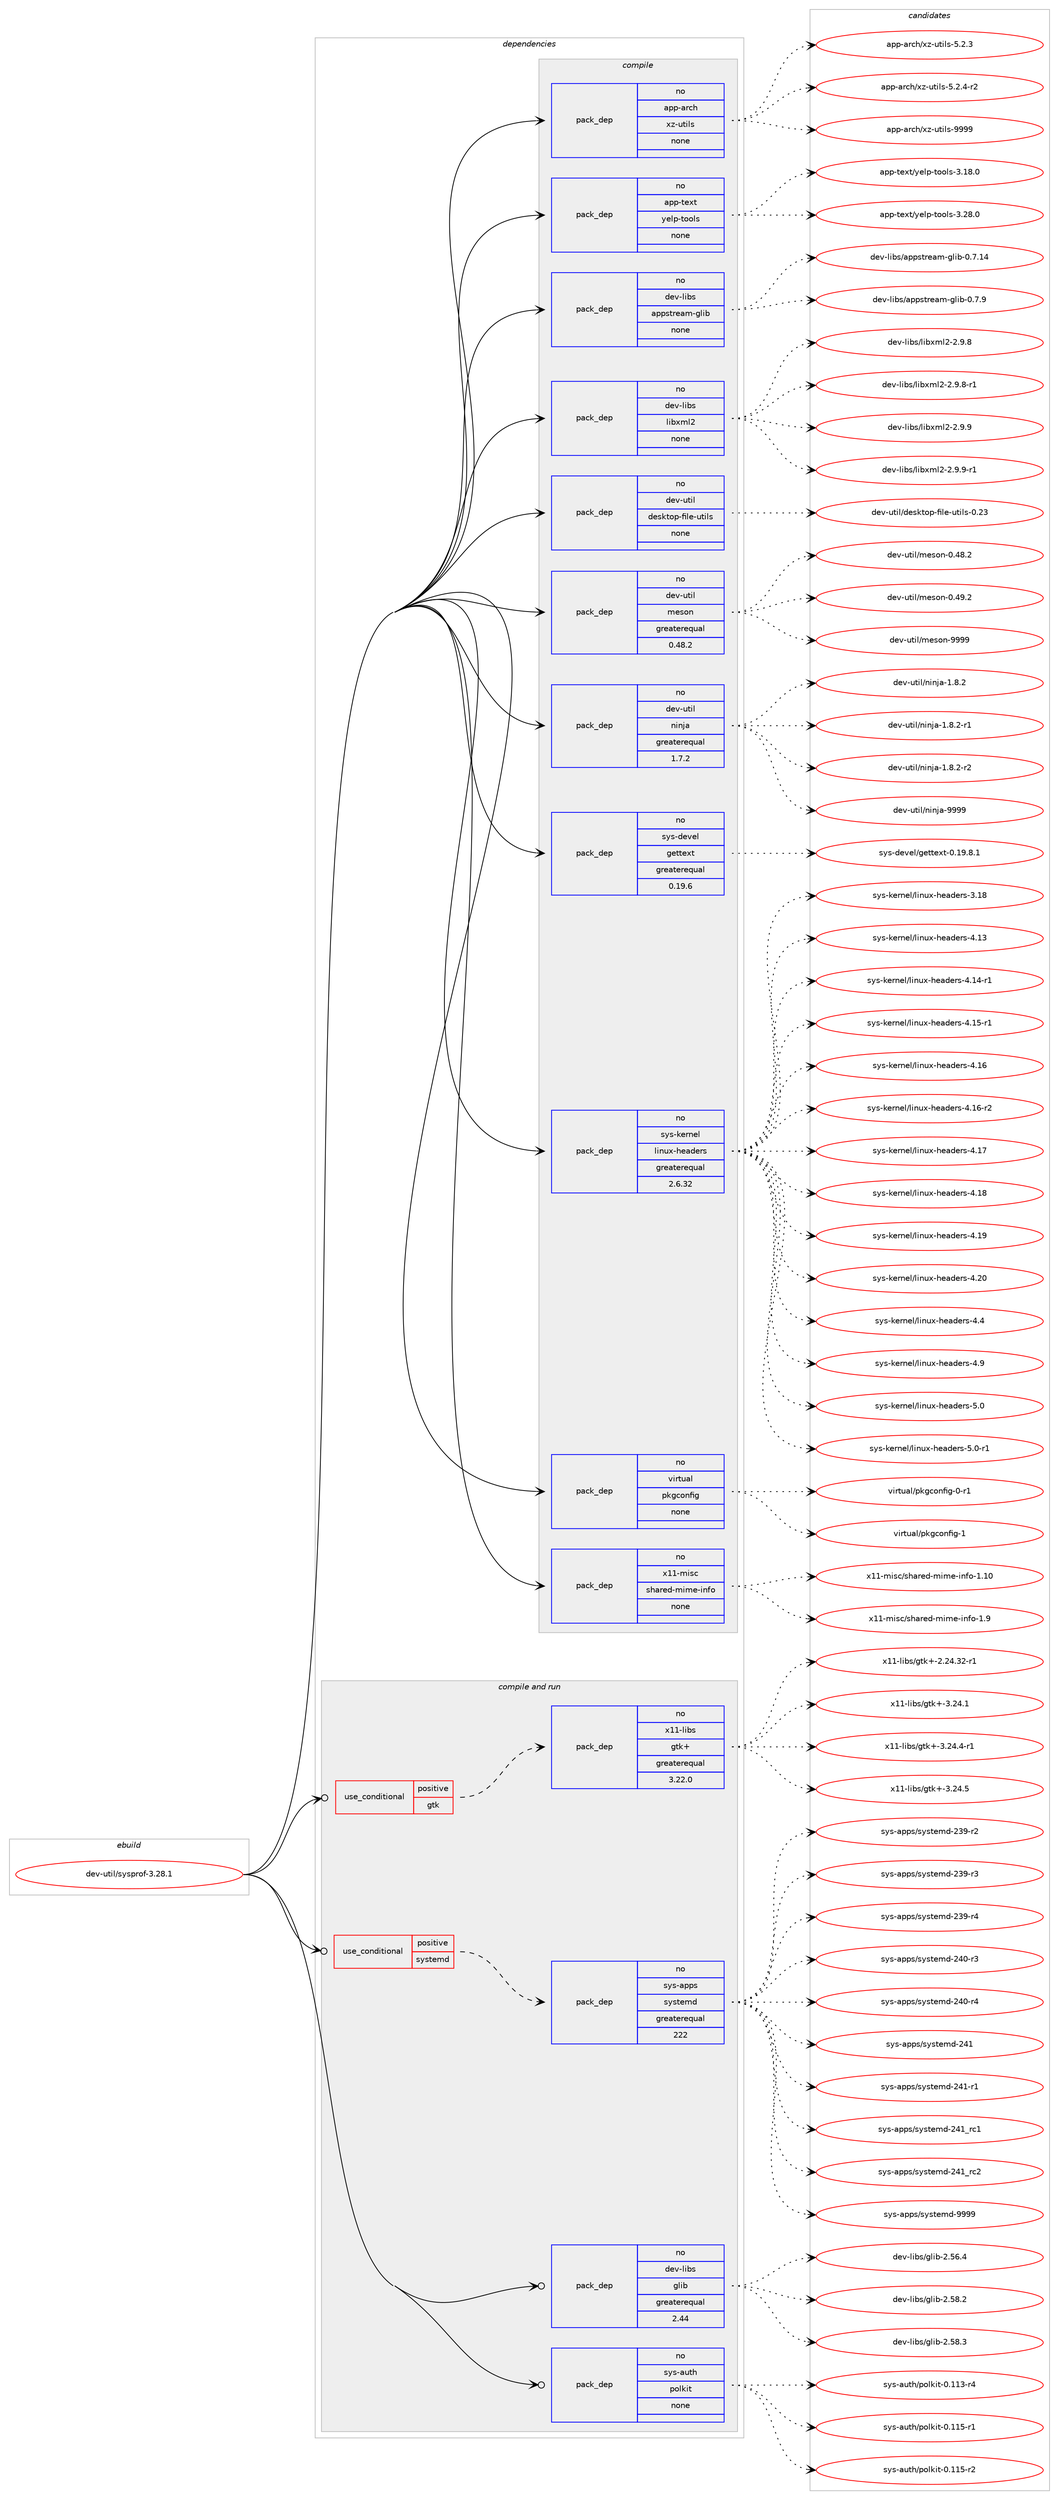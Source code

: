 digraph prolog {

# *************
# Graph options
# *************

newrank=true;
concentrate=true;
compound=true;
graph [rankdir=LR,fontname=Helvetica,fontsize=10,ranksep=1.5];#, ranksep=2.5, nodesep=0.2];
edge  [arrowhead=vee];
node  [fontname=Helvetica,fontsize=10];

# **********
# The ebuild
# **********

subgraph cluster_leftcol {
color=gray;
rank=same;
label=<<i>ebuild</i>>;
id [label="dev-util/sysprof-3.28.1", color=red, width=4, href="../dev-util/sysprof-3.28.1.svg"];
}

# ****************
# The dependencies
# ****************

subgraph cluster_midcol {
color=gray;
label=<<i>dependencies</i>>;
subgraph cluster_compile {
fillcolor="#eeeeee";
style=filled;
label=<<i>compile</i>>;
subgraph pack1100609 {
dependency1549470 [label=<<TABLE BORDER="0" CELLBORDER="1" CELLSPACING="0" CELLPADDING="4" WIDTH="220"><TR><TD ROWSPAN="6" CELLPADDING="30">pack_dep</TD></TR><TR><TD WIDTH="110">no</TD></TR><TR><TD>app-arch</TD></TR><TR><TD>xz-utils</TD></TR><TR><TD>none</TD></TR><TR><TD></TD></TR></TABLE>>, shape=none, color=blue];
}
id:e -> dependency1549470:w [weight=20,style="solid",arrowhead="vee"];
subgraph pack1100610 {
dependency1549471 [label=<<TABLE BORDER="0" CELLBORDER="1" CELLSPACING="0" CELLPADDING="4" WIDTH="220"><TR><TD ROWSPAN="6" CELLPADDING="30">pack_dep</TD></TR><TR><TD WIDTH="110">no</TD></TR><TR><TD>app-text</TD></TR><TR><TD>yelp-tools</TD></TR><TR><TD>none</TD></TR><TR><TD></TD></TR></TABLE>>, shape=none, color=blue];
}
id:e -> dependency1549471:w [weight=20,style="solid",arrowhead="vee"];
subgraph pack1100611 {
dependency1549472 [label=<<TABLE BORDER="0" CELLBORDER="1" CELLSPACING="0" CELLPADDING="4" WIDTH="220"><TR><TD ROWSPAN="6" CELLPADDING="30">pack_dep</TD></TR><TR><TD WIDTH="110">no</TD></TR><TR><TD>dev-libs</TD></TR><TR><TD>appstream-glib</TD></TR><TR><TD>none</TD></TR><TR><TD></TD></TR></TABLE>>, shape=none, color=blue];
}
id:e -> dependency1549472:w [weight=20,style="solid",arrowhead="vee"];
subgraph pack1100612 {
dependency1549473 [label=<<TABLE BORDER="0" CELLBORDER="1" CELLSPACING="0" CELLPADDING="4" WIDTH="220"><TR><TD ROWSPAN="6" CELLPADDING="30">pack_dep</TD></TR><TR><TD WIDTH="110">no</TD></TR><TR><TD>dev-libs</TD></TR><TR><TD>libxml2</TD></TR><TR><TD>none</TD></TR><TR><TD></TD></TR></TABLE>>, shape=none, color=blue];
}
id:e -> dependency1549473:w [weight=20,style="solid",arrowhead="vee"];
subgraph pack1100613 {
dependency1549474 [label=<<TABLE BORDER="0" CELLBORDER="1" CELLSPACING="0" CELLPADDING="4" WIDTH="220"><TR><TD ROWSPAN="6" CELLPADDING="30">pack_dep</TD></TR><TR><TD WIDTH="110">no</TD></TR><TR><TD>dev-util</TD></TR><TR><TD>desktop-file-utils</TD></TR><TR><TD>none</TD></TR><TR><TD></TD></TR></TABLE>>, shape=none, color=blue];
}
id:e -> dependency1549474:w [weight=20,style="solid",arrowhead="vee"];
subgraph pack1100614 {
dependency1549475 [label=<<TABLE BORDER="0" CELLBORDER="1" CELLSPACING="0" CELLPADDING="4" WIDTH="220"><TR><TD ROWSPAN="6" CELLPADDING="30">pack_dep</TD></TR><TR><TD WIDTH="110">no</TD></TR><TR><TD>dev-util</TD></TR><TR><TD>meson</TD></TR><TR><TD>greaterequal</TD></TR><TR><TD>0.48.2</TD></TR></TABLE>>, shape=none, color=blue];
}
id:e -> dependency1549475:w [weight=20,style="solid",arrowhead="vee"];
subgraph pack1100615 {
dependency1549476 [label=<<TABLE BORDER="0" CELLBORDER="1" CELLSPACING="0" CELLPADDING="4" WIDTH="220"><TR><TD ROWSPAN="6" CELLPADDING="30">pack_dep</TD></TR><TR><TD WIDTH="110">no</TD></TR><TR><TD>dev-util</TD></TR><TR><TD>ninja</TD></TR><TR><TD>greaterequal</TD></TR><TR><TD>1.7.2</TD></TR></TABLE>>, shape=none, color=blue];
}
id:e -> dependency1549476:w [weight=20,style="solid",arrowhead="vee"];
subgraph pack1100616 {
dependency1549477 [label=<<TABLE BORDER="0" CELLBORDER="1" CELLSPACING="0" CELLPADDING="4" WIDTH="220"><TR><TD ROWSPAN="6" CELLPADDING="30">pack_dep</TD></TR><TR><TD WIDTH="110">no</TD></TR><TR><TD>sys-devel</TD></TR><TR><TD>gettext</TD></TR><TR><TD>greaterequal</TD></TR><TR><TD>0.19.6</TD></TR></TABLE>>, shape=none, color=blue];
}
id:e -> dependency1549477:w [weight=20,style="solid",arrowhead="vee"];
subgraph pack1100617 {
dependency1549478 [label=<<TABLE BORDER="0" CELLBORDER="1" CELLSPACING="0" CELLPADDING="4" WIDTH="220"><TR><TD ROWSPAN="6" CELLPADDING="30">pack_dep</TD></TR><TR><TD WIDTH="110">no</TD></TR><TR><TD>sys-kernel</TD></TR><TR><TD>linux-headers</TD></TR><TR><TD>greaterequal</TD></TR><TR><TD>2.6.32</TD></TR></TABLE>>, shape=none, color=blue];
}
id:e -> dependency1549478:w [weight=20,style="solid",arrowhead="vee"];
subgraph pack1100618 {
dependency1549479 [label=<<TABLE BORDER="0" CELLBORDER="1" CELLSPACING="0" CELLPADDING="4" WIDTH="220"><TR><TD ROWSPAN="6" CELLPADDING="30">pack_dep</TD></TR><TR><TD WIDTH="110">no</TD></TR><TR><TD>virtual</TD></TR><TR><TD>pkgconfig</TD></TR><TR><TD>none</TD></TR><TR><TD></TD></TR></TABLE>>, shape=none, color=blue];
}
id:e -> dependency1549479:w [weight=20,style="solid",arrowhead="vee"];
subgraph pack1100619 {
dependency1549480 [label=<<TABLE BORDER="0" CELLBORDER="1" CELLSPACING="0" CELLPADDING="4" WIDTH="220"><TR><TD ROWSPAN="6" CELLPADDING="30">pack_dep</TD></TR><TR><TD WIDTH="110">no</TD></TR><TR><TD>x11-misc</TD></TR><TR><TD>shared-mime-info</TD></TR><TR><TD>none</TD></TR><TR><TD></TD></TR></TABLE>>, shape=none, color=blue];
}
id:e -> dependency1549480:w [weight=20,style="solid",arrowhead="vee"];
}
subgraph cluster_compileandrun {
fillcolor="#eeeeee";
style=filled;
label=<<i>compile and run</i>>;
subgraph cond425143 {
dependency1549481 [label=<<TABLE BORDER="0" CELLBORDER="1" CELLSPACING="0" CELLPADDING="4"><TR><TD ROWSPAN="3" CELLPADDING="10">use_conditional</TD></TR><TR><TD>positive</TD></TR><TR><TD>gtk</TD></TR></TABLE>>, shape=none, color=red];
subgraph pack1100620 {
dependency1549482 [label=<<TABLE BORDER="0" CELLBORDER="1" CELLSPACING="0" CELLPADDING="4" WIDTH="220"><TR><TD ROWSPAN="6" CELLPADDING="30">pack_dep</TD></TR><TR><TD WIDTH="110">no</TD></TR><TR><TD>x11-libs</TD></TR><TR><TD>gtk+</TD></TR><TR><TD>greaterequal</TD></TR><TR><TD>3.22.0</TD></TR></TABLE>>, shape=none, color=blue];
}
dependency1549481:e -> dependency1549482:w [weight=20,style="dashed",arrowhead="vee"];
}
id:e -> dependency1549481:w [weight=20,style="solid",arrowhead="odotvee"];
subgraph cond425144 {
dependency1549483 [label=<<TABLE BORDER="0" CELLBORDER="1" CELLSPACING="0" CELLPADDING="4"><TR><TD ROWSPAN="3" CELLPADDING="10">use_conditional</TD></TR><TR><TD>positive</TD></TR><TR><TD>systemd</TD></TR></TABLE>>, shape=none, color=red];
subgraph pack1100621 {
dependency1549484 [label=<<TABLE BORDER="0" CELLBORDER="1" CELLSPACING="0" CELLPADDING="4" WIDTH="220"><TR><TD ROWSPAN="6" CELLPADDING="30">pack_dep</TD></TR><TR><TD WIDTH="110">no</TD></TR><TR><TD>sys-apps</TD></TR><TR><TD>systemd</TD></TR><TR><TD>greaterequal</TD></TR><TR><TD>222</TD></TR></TABLE>>, shape=none, color=blue];
}
dependency1549483:e -> dependency1549484:w [weight=20,style="dashed",arrowhead="vee"];
}
id:e -> dependency1549483:w [weight=20,style="solid",arrowhead="odotvee"];
subgraph pack1100622 {
dependency1549485 [label=<<TABLE BORDER="0" CELLBORDER="1" CELLSPACING="0" CELLPADDING="4" WIDTH="220"><TR><TD ROWSPAN="6" CELLPADDING="30">pack_dep</TD></TR><TR><TD WIDTH="110">no</TD></TR><TR><TD>dev-libs</TD></TR><TR><TD>glib</TD></TR><TR><TD>greaterequal</TD></TR><TR><TD>2.44</TD></TR></TABLE>>, shape=none, color=blue];
}
id:e -> dependency1549485:w [weight=20,style="solid",arrowhead="odotvee"];
subgraph pack1100623 {
dependency1549486 [label=<<TABLE BORDER="0" CELLBORDER="1" CELLSPACING="0" CELLPADDING="4" WIDTH="220"><TR><TD ROWSPAN="6" CELLPADDING="30">pack_dep</TD></TR><TR><TD WIDTH="110">no</TD></TR><TR><TD>sys-auth</TD></TR><TR><TD>polkit</TD></TR><TR><TD>none</TD></TR><TR><TD></TD></TR></TABLE>>, shape=none, color=blue];
}
id:e -> dependency1549486:w [weight=20,style="solid",arrowhead="odotvee"];
}
subgraph cluster_run {
fillcolor="#eeeeee";
style=filled;
label=<<i>run</i>>;
}
}

# **************
# The candidates
# **************

subgraph cluster_choices {
rank=same;
color=gray;
label=<<i>candidates</i>>;

subgraph choice1100609 {
color=black;
nodesep=1;
choice971121124597114991044712012245117116105108115455346504651 [label="app-arch/xz-utils-5.2.3", color=red, width=4,href="../app-arch/xz-utils-5.2.3.svg"];
choice9711211245971149910447120122451171161051081154553465046524511450 [label="app-arch/xz-utils-5.2.4-r2", color=red, width=4,href="../app-arch/xz-utils-5.2.4-r2.svg"];
choice9711211245971149910447120122451171161051081154557575757 [label="app-arch/xz-utils-9999", color=red, width=4,href="../app-arch/xz-utils-9999.svg"];
dependency1549470:e -> choice971121124597114991044712012245117116105108115455346504651:w [style=dotted,weight="100"];
dependency1549470:e -> choice9711211245971149910447120122451171161051081154553465046524511450:w [style=dotted,weight="100"];
dependency1549470:e -> choice9711211245971149910447120122451171161051081154557575757:w [style=dotted,weight="100"];
}
subgraph choice1100610 {
color=black;
nodesep=1;
choice9711211245116101120116471211011081124511611111110811545514649564648 [label="app-text/yelp-tools-3.18.0", color=red, width=4,href="../app-text/yelp-tools-3.18.0.svg"];
choice9711211245116101120116471211011081124511611111110811545514650564648 [label="app-text/yelp-tools-3.28.0", color=red, width=4,href="../app-text/yelp-tools-3.28.0.svg"];
dependency1549471:e -> choice9711211245116101120116471211011081124511611111110811545514649564648:w [style=dotted,weight="100"];
dependency1549471:e -> choice9711211245116101120116471211011081124511611111110811545514650564648:w [style=dotted,weight="100"];
}
subgraph choice1100611 {
color=black;
nodesep=1;
choice1001011184510810598115479711211211511611410197109451031081059845484655464952 [label="dev-libs/appstream-glib-0.7.14", color=red, width=4,href="../dev-libs/appstream-glib-0.7.14.svg"];
choice10010111845108105981154797112112115116114101971094510310810598454846554657 [label="dev-libs/appstream-glib-0.7.9", color=red, width=4,href="../dev-libs/appstream-glib-0.7.9.svg"];
dependency1549472:e -> choice1001011184510810598115479711211211511611410197109451031081059845484655464952:w [style=dotted,weight="100"];
dependency1549472:e -> choice10010111845108105981154797112112115116114101971094510310810598454846554657:w [style=dotted,weight="100"];
}
subgraph choice1100612 {
color=black;
nodesep=1;
choice1001011184510810598115471081059812010910850455046574656 [label="dev-libs/libxml2-2.9.8", color=red, width=4,href="../dev-libs/libxml2-2.9.8.svg"];
choice10010111845108105981154710810598120109108504550465746564511449 [label="dev-libs/libxml2-2.9.8-r1", color=red, width=4,href="../dev-libs/libxml2-2.9.8-r1.svg"];
choice1001011184510810598115471081059812010910850455046574657 [label="dev-libs/libxml2-2.9.9", color=red, width=4,href="../dev-libs/libxml2-2.9.9.svg"];
choice10010111845108105981154710810598120109108504550465746574511449 [label="dev-libs/libxml2-2.9.9-r1", color=red, width=4,href="../dev-libs/libxml2-2.9.9-r1.svg"];
dependency1549473:e -> choice1001011184510810598115471081059812010910850455046574656:w [style=dotted,weight="100"];
dependency1549473:e -> choice10010111845108105981154710810598120109108504550465746564511449:w [style=dotted,weight="100"];
dependency1549473:e -> choice1001011184510810598115471081059812010910850455046574657:w [style=dotted,weight="100"];
dependency1549473:e -> choice10010111845108105981154710810598120109108504550465746574511449:w [style=dotted,weight="100"];
}
subgraph choice1100613 {
color=black;
nodesep=1;
choice100101118451171161051084710010111510711611111245102105108101451171161051081154548465051 [label="dev-util/desktop-file-utils-0.23", color=red, width=4,href="../dev-util/desktop-file-utils-0.23.svg"];
dependency1549474:e -> choice100101118451171161051084710010111510711611111245102105108101451171161051081154548465051:w [style=dotted,weight="100"];
}
subgraph choice1100614 {
color=black;
nodesep=1;
choice100101118451171161051084710910111511111045484652564650 [label="dev-util/meson-0.48.2", color=red, width=4,href="../dev-util/meson-0.48.2.svg"];
choice100101118451171161051084710910111511111045484652574650 [label="dev-util/meson-0.49.2", color=red, width=4,href="../dev-util/meson-0.49.2.svg"];
choice10010111845117116105108471091011151111104557575757 [label="dev-util/meson-9999", color=red, width=4,href="../dev-util/meson-9999.svg"];
dependency1549475:e -> choice100101118451171161051084710910111511111045484652564650:w [style=dotted,weight="100"];
dependency1549475:e -> choice100101118451171161051084710910111511111045484652574650:w [style=dotted,weight="100"];
dependency1549475:e -> choice10010111845117116105108471091011151111104557575757:w [style=dotted,weight="100"];
}
subgraph choice1100615 {
color=black;
nodesep=1;
choice100101118451171161051084711010511010697454946564650 [label="dev-util/ninja-1.8.2", color=red, width=4,href="../dev-util/ninja-1.8.2.svg"];
choice1001011184511711610510847110105110106974549465646504511449 [label="dev-util/ninja-1.8.2-r1", color=red, width=4,href="../dev-util/ninja-1.8.2-r1.svg"];
choice1001011184511711610510847110105110106974549465646504511450 [label="dev-util/ninja-1.8.2-r2", color=red, width=4,href="../dev-util/ninja-1.8.2-r2.svg"];
choice1001011184511711610510847110105110106974557575757 [label="dev-util/ninja-9999", color=red, width=4,href="../dev-util/ninja-9999.svg"];
dependency1549476:e -> choice100101118451171161051084711010511010697454946564650:w [style=dotted,weight="100"];
dependency1549476:e -> choice1001011184511711610510847110105110106974549465646504511449:w [style=dotted,weight="100"];
dependency1549476:e -> choice1001011184511711610510847110105110106974549465646504511450:w [style=dotted,weight="100"];
dependency1549476:e -> choice1001011184511711610510847110105110106974557575757:w [style=dotted,weight="100"];
}
subgraph choice1100616 {
color=black;
nodesep=1;
choice1151211154510010111810110847103101116116101120116454846495746564649 [label="sys-devel/gettext-0.19.8.1", color=red, width=4,href="../sys-devel/gettext-0.19.8.1.svg"];
dependency1549477:e -> choice1151211154510010111810110847103101116116101120116454846495746564649:w [style=dotted,weight="100"];
}
subgraph choice1100617 {
color=black;
nodesep=1;
choice115121115451071011141101011084710810511011712045104101971001011141154551464956 [label="sys-kernel/linux-headers-3.18", color=red, width=4,href="../sys-kernel/linux-headers-3.18.svg"];
choice115121115451071011141101011084710810511011712045104101971001011141154552464951 [label="sys-kernel/linux-headers-4.13", color=red, width=4,href="../sys-kernel/linux-headers-4.13.svg"];
choice1151211154510710111411010110847108105110117120451041019710010111411545524649524511449 [label="sys-kernel/linux-headers-4.14-r1", color=red, width=4,href="../sys-kernel/linux-headers-4.14-r1.svg"];
choice1151211154510710111411010110847108105110117120451041019710010111411545524649534511449 [label="sys-kernel/linux-headers-4.15-r1", color=red, width=4,href="../sys-kernel/linux-headers-4.15-r1.svg"];
choice115121115451071011141101011084710810511011712045104101971001011141154552464954 [label="sys-kernel/linux-headers-4.16", color=red, width=4,href="../sys-kernel/linux-headers-4.16.svg"];
choice1151211154510710111411010110847108105110117120451041019710010111411545524649544511450 [label="sys-kernel/linux-headers-4.16-r2", color=red, width=4,href="../sys-kernel/linux-headers-4.16-r2.svg"];
choice115121115451071011141101011084710810511011712045104101971001011141154552464955 [label="sys-kernel/linux-headers-4.17", color=red, width=4,href="../sys-kernel/linux-headers-4.17.svg"];
choice115121115451071011141101011084710810511011712045104101971001011141154552464956 [label="sys-kernel/linux-headers-4.18", color=red, width=4,href="../sys-kernel/linux-headers-4.18.svg"];
choice115121115451071011141101011084710810511011712045104101971001011141154552464957 [label="sys-kernel/linux-headers-4.19", color=red, width=4,href="../sys-kernel/linux-headers-4.19.svg"];
choice115121115451071011141101011084710810511011712045104101971001011141154552465048 [label="sys-kernel/linux-headers-4.20", color=red, width=4,href="../sys-kernel/linux-headers-4.20.svg"];
choice1151211154510710111411010110847108105110117120451041019710010111411545524652 [label="sys-kernel/linux-headers-4.4", color=red, width=4,href="../sys-kernel/linux-headers-4.4.svg"];
choice1151211154510710111411010110847108105110117120451041019710010111411545524657 [label="sys-kernel/linux-headers-4.9", color=red, width=4,href="../sys-kernel/linux-headers-4.9.svg"];
choice1151211154510710111411010110847108105110117120451041019710010111411545534648 [label="sys-kernel/linux-headers-5.0", color=red, width=4,href="../sys-kernel/linux-headers-5.0.svg"];
choice11512111545107101114110101108471081051101171204510410197100101114115455346484511449 [label="sys-kernel/linux-headers-5.0-r1", color=red, width=4,href="../sys-kernel/linux-headers-5.0-r1.svg"];
dependency1549478:e -> choice115121115451071011141101011084710810511011712045104101971001011141154551464956:w [style=dotted,weight="100"];
dependency1549478:e -> choice115121115451071011141101011084710810511011712045104101971001011141154552464951:w [style=dotted,weight="100"];
dependency1549478:e -> choice1151211154510710111411010110847108105110117120451041019710010111411545524649524511449:w [style=dotted,weight="100"];
dependency1549478:e -> choice1151211154510710111411010110847108105110117120451041019710010111411545524649534511449:w [style=dotted,weight="100"];
dependency1549478:e -> choice115121115451071011141101011084710810511011712045104101971001011141154552464954:w [style=dotted,weight="100"];
dependency1549478:e -> choice1151211154510710111411010110847108105110117120451041019710010111411545524649544511450:w [style=dotted,weight="100"];
dependency1549478:e -> choice115121115451071011141101011084710810511011712045104101971001011141154552464955:w [style=dotted,weight="100"];
dependency1549478:e -> choice115121115451071011141101011084710810511011712045104101971001011141154552464956:w [style=dotted,weight="100"];
dependency1549478:e -> choice115121115451071011141101011084710810511011712045104101971001011141154552464957:w [style=dotted,weight="100"];
dependency1549478:e -> choice115121115451071011141101011084710810511011712045104101971001011141154552465048:w [style=dotted,weight="100"];
dependency1549478:e -> choice1151211154510710111411010110847108105110117120451041019710010111411545524652:w [style=dotted,weight="100"];
dependency1549478:e -> choice1151211154510710111411010110847108105110117120451041019710010111411545524657:w [style=dotted,weight="100"];
dependency1549478:e -> choice1151211154510710111411010110847108105110117120451041019710010111411545534648:w [style=dotted,weight="100"];
dependency1549478:e -> choice11512111545107101114110101108471081051101171204510410197100101114115455346484511449:w [style=dotted,weight="100"];
}
subgraph choice1100618 {
color=black;
nodesep=1;
choice11810511411611797108471121071039911111010210510345484511449 [label="virtual/pkgconfig-0-r1", color=red, width=4,href="../virtual/pkgconfig-0-r1.svg"];
choice1181051141161179710847112107103991111101021051034549 [label="virtual/pkgconfig-1", color=red, width=4,href="../virtual/pkgconfig-1.svg"];
dependency1549479:e -> choice11810511411611797108471121071039911111010210510345484511449:w [style=dotted,weight="100"];
dependency1549479:e -> choice1181051141161179710847112107103991111101021051034549:w [style=dotted,weight="100"];
}
subgraph choice1100619 {
color=black;
nodesep=1;
choice12049494510910511599471151049711410110045109105109101451051101021114549464948 [label="x11-misc/shared-mime-info-1.10", color=red, width=4,href="../x11-misc/shared-mime-info-1.10.svg"];
choice120494945109105115994711510497114101100451091051091014510511010211145494657 [label="x11-misc/shared-mime-info-1.9", color=red, width=4,href="../x11-misc/shared-mime-info-1.9.svg"];
dependency1549480:e -> choice12049494510910511599471151049711410110045109105109101451051101021114549464948:w [style=dotted,weight="100"];
dependency1549480:e -> choice120494945109105115994711510497114101100451091051091014510511010211145494657:w [style=dotted,weight="100"];
}
subgraph choice1100620 {
color=black;
nodesep=1;
choice12049494510810598115471031161074345504650524651504511449 [label="x11-libs/gtk+-2.24.32-r1", color=red, width=4,href="../x11-libs/gtk+-2.24.32-r1.svg"];
choice12049494510810598115471031161074345514650524649 [label="x11-libs/gtk+-3.24.1", color=red, width=4,href="../x11-libs/gtk+-3.24.1.svg"];
choice120494945108105981154710311610743455146505246524511449 [label="x11-libs/gtk+-3.24.4-r1", color=red, width=4,href="../x11-libs/gtk+-3.24.4-r1.svg"];
choice12049494510810598115471031161074345514650524653 [label="x11-libs/gtk+-3.24.5", color=red, width=4,href="../x11-libs/gtk+-3.24.5.svg"];
dependency1549482:e -> choice12049494510810598115471031161074345504650524651504511449:w [style=dotted,weight="100"];
dependency1549482:e -> choice12049494510810598115471031161074345514650524649:w [style=dotted,weight="100"];
dependency1549482:e -> choice120494945108105981154710311610743455146505246524511449:w [style=dotted,weight="100"];
dependency1549482:e -> choice12049494510810598115471031161074345514650524653:w [style=dotted,weight="100"];
}
subgraph choice1100621 {
color=black;
nodesep=1;
choice115121115459711211211547115121115116101109100455051574511450 [label="sys-apps/systemd-239-r2", color=red, width=4,href="../sys-apps/systemd-239-r2.svg"];
choice115121115459711211211547115121115116101109100455051574511451 [label="sys-apps/systemd-239-r3", color=red, width=4,href="../sys-apps/systemd-239-r3.svg"];
choice115121115459711211211547115121115116101109100455051574511452 [label="sys-apps/systemd-239-r4", color=red, width=4,href="../sys-apps/systemd-239-r4.svg"];
choice115121115459711211211547115121115116101109100455052484511451 [label="sys-apps/systemd-240-r3", color=red, width=4,href="../sys-apps/systemd-240-r3.svg"];
choice115121115459711211211547115121115116101109100455052484511452 [label="sys-apps/systemd-240-r4", color=red, width=4,href="../sys-apps/systemd-240-r4.svg"];
choice11512111545971121121154711512111511610110910045505249 [label="sys-apps/systemd-241", color=red, width=4,href="../sys-apps/systemd-241.svg"];
choice115121115459711211211547115121115116101109100455052494511449 [label="sys-apps/systemd-241-r1", color=red, width=4,href="../sys-apps/systemd-241-r1.svg"];
choice11512111545971121121154711512111511610110910045505249951149949 [label="sys-apps/systemd-241_rc1", color=red, width=4,href="../sys-apps/systemd-241_rc1.svg"];
choice11512111545971121121154711512111511610110910045505249951149950 [label="sys-apps/systemd-241_rc2", color=red, width=4,href="../sys-apps/systemd-241_rc2.svg"];
choice1151211154597112112115471151211151161011091004557575757 [label="sys-apps/systemd-9999", color=red, width=4,href="../sys-apps/systemd-9999.svg"];
dependency1549484:e -> choice115121115459711211211547115121115116101109100455051574511450:w [style=dotted,weight="100"];
dependency1549484:e -> choice115121115459711211211547115121115116101109100455051574511451:w [style=dotted,weight="100"];
dependency1549484:e -> choice115121115459711211211547115121115116101109100455051574511452:w [style=dotted,weight="100"];
dependency1549484:e -> choice115121115459711211211547115121115116101109100455052484511451:w [style=dotted,weight="100"];
dependency1549484:e -> choice115121115459711211211547115121115116101109100455052484511452:w [style=dotted,weight="100"];
dependency1549484:e -> choice11512111545971121121154711512111511610110910045505249:w [style=dotted,weight="100"];
dependency1549484:e -> choice115121115459711211211547115121115116101109100455052494511449:w [style=dotted,weight="100"];
dependency1549484:e -> choice11512111545971121121154711512111511610110910045505249951149949:w [style=dotted,weight="100"];
dependency1549484:e -> choice11512111545971121121154711512111511610110910045505249951149950:w [style=dotted,weight="100"];
dependency1549484:e -> choice1151211154597112112115471151211151161011091004557575757:w [style=dotted,weight="100"];
}
subgraph choice1100622 {
color=black;
nodesep=1;
choice1001011184510810598115471031081059845504653544652 [label="dev-libs/glib-2.56.4", color=red, width=4,href="../dev-libs/glib-2.56.4.svg"];
choice1001011184510810598115471031081059845504653564650 [label="dev-libs/glib-2.58.2", color=red, width=4,href="../dev-libs/glib-2.58.2.svg"];
choice1001011184510810598115471031081059845504653564651 [label="dev-libs/glib-2.58.3", color=red, width=4,href="../dev-libs/glib-2.58.3.svg"];
dependency1549485:e -> choice1001011184510810598115471031081059845504653544652:w [style=dotted,weight="100"];
dependency1549485:e -> choice1001011184510810598115471031081059845504653564650:w [style=dotted,weight="100"];
dependency1549485:e -> choice1001011184510810598115471031081059845504653564651:w [style=dotted,weight="100"];
}
subgraph choice1100623 {
color=black;
nodesep=1;
choice1151211154597117116104471121111081071051164548464949514511452 [label="sys-auth/polkit-0.113-r4", color=red, width=4,href="../sys-auth/polkit-0.113-r4.svg"];
choice1151211154597117116104471121111081071051164548464949534511449 [label="sys-auth/polkit-0.115-r1", color=red, width=4,href="../sys-auth/polkit-0.115-r1.svg"];
choice1151211154597117116104471121111081071051164548464949534511450 [label="sys-auth/polkit-0.115-r2", color=red, width=4,href="../sys-auth/polkit-0.115-r2.svg"];
dependency1549486:e -> choice1151211154597117116104471121111081071051164548464949514511452:w [style=dotted,weight="100"];
dependency1549486:e -> choice1151211154597117116104471121111081071051164548464949534511449:w [style=dotted,weight="100"];
dependency1549486:e -> choice1151211154597117116104471121111081071051164548464949534511450:w [style=dotted,weight="100"];
}
}

}
